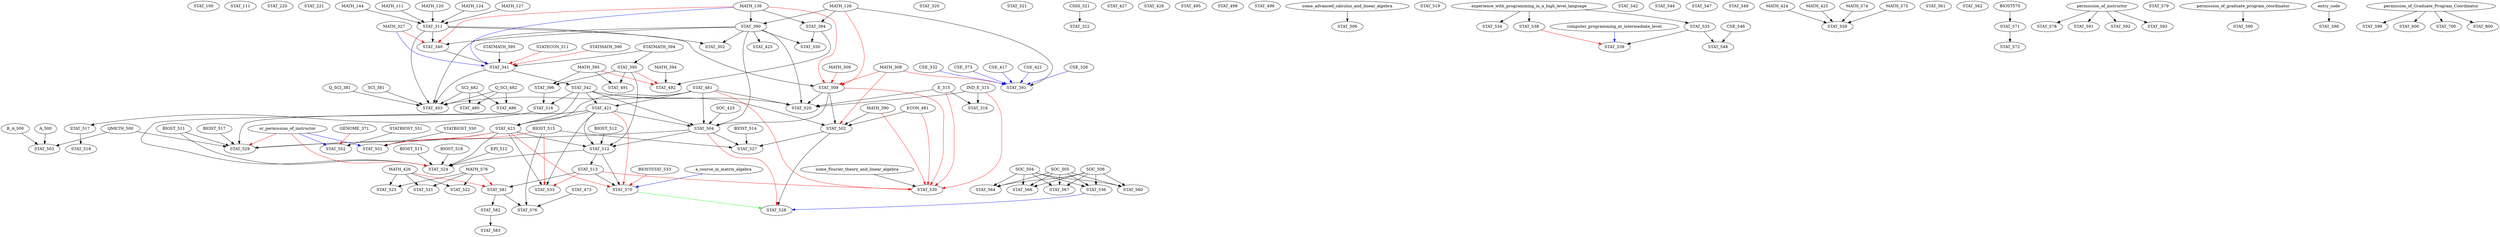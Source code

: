 digraph G {
    STAT_100;
    STAT_111;
    STAT_220;
    STAT_221;
    edge [color=black];
    STAT_311 -> STAT_302;
    STAT_390 -> STAT_302;
    edge [color=black];
    MATH_111 -> STAT_311;
    MATH_120 -> STAT_311;
    MATH_124 -> STAT_311;
    MATH_127 -> STAT_311;
    MATH_144 -> STAT_311;
    edge [color=black];
    IND_E_315 -> STAT_316;
    E_315 -> STAT_316;
    STAT_320;
    STAT_321;
    edge [color=black];
    CSSS_321 -> STAT_322;
    edge [color=black];
    STAT_311 -> STAT_340;
    STAT_390 -> STAT_340;
    edge [color=red];
    MATH_327 -> STAT_340;
    MATH_136 -> STAT_340;
    edge [color=black];
    STAT_340 -> STAT_341;
    STATMATH_394 -> STAT_341;
    STATMATH_395 -> STAT_341;
    edge [color=red];
    STATECON_311 -> STAT_341;
    STATMATH_390 -> STAT_341;
    edge [color=blue];
    MATH_136 -> STAT_341;
    MATH_327 -> STAT_341;
    edge [color=black];
    STAT_341 -> STAT_342;
    edge [color=black];
    MATH_126 -> STAT_390;
    MATH_136 -> STAT_390;
    edge [color=black];
    MATH_126 -> STAT_391;
    edge [color=red];
    MATH_308 -> STAT_391;
    edge [color=blue];
    CSE_326 -> STAT_391;
    CSE_332 -> STAT_391;
    CSE_373 -> STAT_391;
    CSE_417 -> STAT_391;
    CSE_421 -> STAT_391;
    edge [color=black];
    MATH_126 -> STAT_394;
    MATH_136 -> STAT_394;
    edge [color=black];
    STATMATH_394 -> STAT_395;
    edge [color=black];
    MATH_395 -> STAT_396;
    STAT_395 -> STAT_396;
    edge [color=black];
    STAT_311 -> STAT_403;
    STAT_341 -> STAT_403;
    STAT_390 -> STAT_403;
    STAT_481 -> STAT_403;
    Q_SCI_381 -> STAT_403;
    SCI_381 -> STAT_403;
    Q_SCI_482 -> STAT_403;
    SCI_482 -> STAT_403;
    edge [color=black];
    STAT_342 -> STAT_421;
    STAT_481 -> STAT_421;
    edge [color=black];
    STAT_342 -> STAT_423;
    STAT_421 -> STAT_423;
    STAT_481 -> STAT_423;
    edge [color=black];
    STAT_390 -> STAT_425;
    STAT_427;
    STAT_428;
    edge [color=black];
    Q_SCI_482 -> STAT_480;
    SCI_482 -> STAT_480;
    edge [color=black];
    Q_SCI_482 -> STAT_486;
    SCI_482 -> STAT_486;
    edge [color=black];
    MATH_395 -> STAT_491;
    STAT_395 -> STAT_491;
    edge [color=black];
    MATH_394 -> STAT_492;
    STAT_394 -> STAT_492;
    edge [color=red];
    MATH_395 -> STAT_492;
    STAT_395 -> STAT_492;
    STAT_495;
    STAT_498;
    STAT_499;
    edge [color=black];
    STAT_342 -> STAT_502;
    MATH_390 -> STAT_502;
    ECON_481 -> STAT_502;
    STAT_509 -> STAT_502;
    edge [color=red];
    MATH_308 -> STAT_502;
    edge [color=black];
    B_A_500 -> STAT_503;
    A_500 -> STAT_503;
    QMETH_500 -> STAT_503;
    edge [color=black];
    STAT_342 -> STAT_504;
    STAT_390 -> STAT_504;
    STAT_421 -> STAT_504;
    STAT_481 -> STAT_504;
    STAT_509 -> STAT_504;
    SOC_425 -> STAT_504;
    edge [color=black];
    some_advanced_calculus_and_linear_algebra -> STAT_506;
    edge [color=black];
    STAT_311 -> STAT_509;
    edge [color=red];
    MATH_136 -> STAT_509;
    MATH_126 -> STAT_509;
    MATH_308 -> STAT_509;
    MATH_309 -> STAT_509;
    edge [color=black];
    STAT_395 -> STAT_512;
    STAT_421 -> STAT_512;
    STAT_423 -> STAT_512;
    STAT_504 -> STAT_512;
    BIOST_512 -> STAT_512;
    edge [color=black];
    STAT_512 -> STAT_513;
    edge [color=black];
    STAT_342 -> STAT_516;
    STAT_396 -> STAT_516;
    edge [color=black];
    STAT_516 -> STAT_517;
    edge [color=black];
    STAT_517 -> STAT_518;
    STAT_519;
    edge [color=black];
    STAT_342 -> STAT_520;
    STAT_390 -> STAT_520;
    STAT_481 -> STAT_520;
    STAT_509 -> STAT_520;
    IND_E_315 -> STAT_520;
    E_315 -> STAT_520;
    edge [color=black];
    MATH_426 -> STAT_521;
    MATH_576 -> STAT_521;
    edge [color=black];
    MATH_426 -> STAT_522;
    MATH_576 -> STAT_522;
    edge [color=black];
    MATH_426 -> STAT_523;
    MATH_576 -> STAT_523;
    edge [color=black];
    BIOST_511 -> STAT_524;
    BIOST_513 -> STAT_524;
    BIOST_518 -> STAT_524;
    STAT_421 -> STAT_524;
    STAT_423 -> STAT_524;
    STAT_512 -> STAT_524;
    EPI_512 -> STAT_524;
    edge [color=red];
    or_permission_of_instructor -> STAT_524;
    edge [color=black];
    STAT_502 -> STAT_527;
    STAT_504 -> STAT_527;
    BIOST_514 -> STAT_527;
    BIOST_515 -> STAT_527;
    edge [color=black];
    STAT_502 -> STAT_528;
    edge [color=red];
    STAT_504 -> STAT_528;
    edge [color=blue];
    STAT_536 -> STAT_528;
    edge [color=green];
    STAT_570 -> STAT_528;
    edge [color=black];
    STAT_421 -> STAT_529;
    STAT_423 -> STAT_529;
    STAT_504 -> STAT_529;
    QMETH_500 -> STAT_529;
    BIOST_511 -> STAT_529;
    BIOST_517 -> STAT_529;
    edge [color=red];
    or_permission_of_instructor -> STAT_529;
    edge [color=black];
    some_Fourier_theory_and_linear_algebra -> STAT_530;
    edge [color=red];
    MATH_390 -> STAT_530;
    ECON_481 -> STAT_530;
    STAT_481 -> STAT_530;
    STAT_509 -> STAT_530;
    STAT_513 -> STAT_530;
    IND_E_315 -> STAT_530;
    E_315 -> STAT_530;
    edge [color=black];
    STAT_421 -> STAT_533;
    STAT_423 -> STAT_533;
    edge [color=red];
    STAT_513 -> STAT_533;
    BIOST_515 -> STAT_533;
    edge [color=black];
    experience_with_programming_in_a_high_level_language -> STAT_534;
    edge [color=black];
    experience_with_programming_in_a_high_level_language -> STAT_535;
    edge [color=black];
    SOC_504 -> STAT_536;
    SOC_505 -> STAT_536;
    SOC_506 -> STAT_536;
    edge [color=black];
    experience_with_programming_in_a_high_level_language -> STAT_538;
    edge [color=black];
    STAT_535 -> STAT_539;
    edge [color=red];
    STAT_538 -> STAT_539;
    edge [color=blue];
    computer_programming_at_intermediate_level -> STAT_539;
    STAT_542;
    STAT_544;
    STAT_547;
    edge [color=black];
    STAT_535 -> STAT_548;
    CSE_546 -> STAT_548;
    STAT_549;
    edge [color=black];
    STAT_390 -> STAT_550;
    STAT_394 -> STAT_550;
    edge [color=black];
    STATBIOST_550 -> STAT_551;
    edge [color=red];
    STAT_423 -> STAT_551;
    BIOST_515 -> STAT_551;
    edge [color=blue];
    or_permission_of_instructor -> STAT_551;
    edge [color=black];
    STATBIOST_551 -> STAT_552;
    edge [color=red];
    GENOME_371 -> STAT_552;
    edge [color=blue];
    or_permission_of_instructor -> STAT_552;
    edge [color=black];
    MATH_424 -> STAT_559;
    MATH_425 -> STAT_559;
    MATH_574 -> STAT_559;
    MATH_575 -> STAT_559;
    edge [color=black];
    SOC_504 -> STAT_560;
    SOC_505 -> STAT_560;
    SOC_506 -> STAT_560;
    STAT_561;
    STAT_562;
    edge [color=black];
    SOC_504 -> STAT_564;
    SOC_505 -> STAT_564;
    SOC_506 -> STAT_564;
    edge [color=black];
    SOC_504 -> STAT_566;
    SOC_505 -> STAT_566;
    SOC_506 -> STAT_566;
    edge [color=black];
    SOC_504 -> STAT_567;
    SOC_505 -> STAT_567;
    SOC_506 -> STAT_567;
    edge [color=black];
    STAT_512 -> STAT_570;
    STAT_513 -> STAT_570;
    edge [color=red];
    BIOSTSTAT_533 -> STAT_570;
    STAT_421 -> STAT_570;
    STAT_423 -> STAT_570;
    edge [color=blue];
    a_course_in_matrix_algebra -> STAT_570;
    edge [color=black];
    BIOST570 -> STAT_571;
    edge [color=black];
    STAT_571 -> STAT_572;
    edge [color=black];
    STAT_581 -> STAT_576;
    BIOST_515 -> STAT_576;
    STAT_473 -> STAT_576;
    edge [color=black];
    permission_of_instructor -> STAT_578;
    STAT_579;
    edge [color=black];
    STAT_513 -> STAT_581;
    edge [color=red];
    MATH_426 -> STAT_581;
    MATH_576 -> STAT_581;
    edge [color=black];
    STAT_581 -> STAT_582;
    edge [color=black];
    STAT_582 -> STAT_583;
    edge [color=black];
    permission_of_graduate_program_coordinator -> STAT_590;
    edge [color=black];
    permission_of_instructor -> STAT_591;
    edge [color=black];
    permission_of_instructor -> STAT_592;
    edge [color=black];
    permission_of_instructor -> STAT_593;
    edge [color=black];
    entry_code -> STAT_598;
    edge [color=black];
    permission_of_Graduate_Program_Coordinator -> STAT_599;
    edge [color=black];
    permission_of_Graduate_Program_Coordinator -> STAT_600;
    edge [color=black];
    permission_of_Graduate_Program_Coordinator -> STAT_700;
    edge [color=black];
    permission_of_Graduate_Program_Coordinator -> STAT_800;
}
